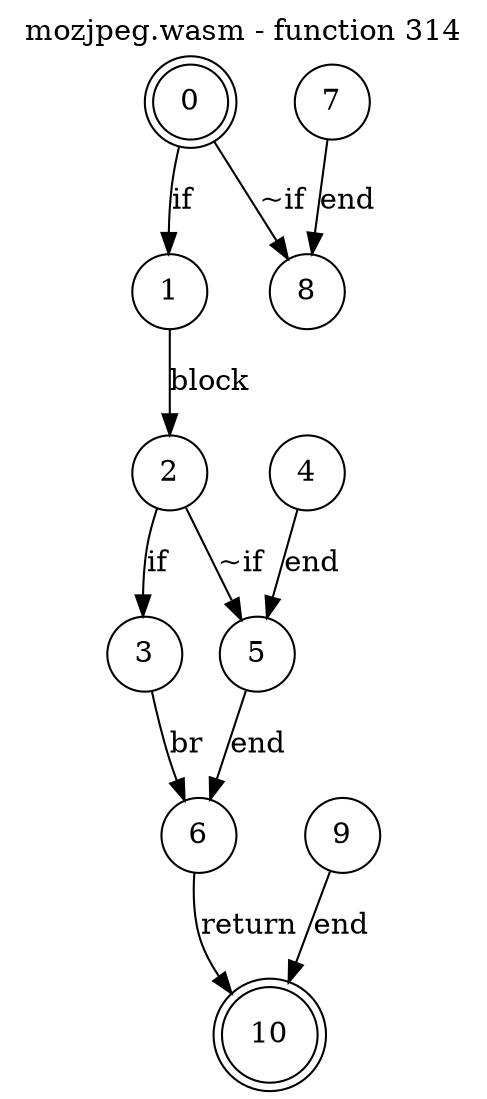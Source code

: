 digraph finite_state_machine {
    label = "mozjpeg.wasm - function 314"
    labelloc =  t
    labelfontsize = 16
    labelfontcolor = black
    labelfontname = "Helvetica"
    node [shape = doublecircle]; 0 10;
    node [shape = circle];
    0 -> 1[label = "if"];
    0 -> 8[label = "~if"];
    1 -> 2[label = "block"];
    2 -> 3[label = "if"];
    2 -> 5[label = "~if"];
    3 -> 6[label = "br"];
    4 -> 5[label = "end"];
    5 -> 6[label = "end"];
    6 -> 10[label = "return"];
    7 -> 8[label = "end"];
    9 -> 10[label = "end"];
}
